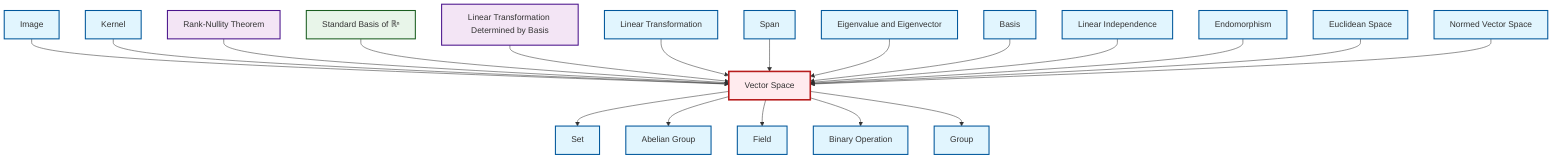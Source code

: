 graph TD
    classDef definition fill:#e1f5fe,stroke:#01579b,stroke-width:2px
    classDef theorem fill:#f3e5f5,stroke:#4a148c,stroke-width:2px
    classDef axiom fill:#fff3e0,stroke:#e65100,stroke-width:2px
    classDef example fill:#e8f5e9,stroke:#1b5e20,stroke-width:2px
    classDef current fill:#ffebee,stroke:#b71c1c,stroke-width:3px
    def-span["Span"]:::definition
    def-eigenvalue-eigenvector["Eigenvalue and Eigenvector"]:::definition
    def-endomorphism["Endomorphism"]:::definition
    def-group["Group"]:::definition
    ex-standard-basis-rn["Standard Basis of ℝⁿ"]:::example
    def-euclidean-space["Euclidean Space"]:::definition
    def-field["Field"]:::definition
    thm-rank-nullity["Rank-Nullity Theorem"]:::theorem
    def-kernel["Kernel"]:::definition
    def-basis["Basis"]:::definition
    def-linear-independence["Linear Independence"]:::definition
    def-normed-vector-space["Normed Vector Space"]:::definition
    def-abelian-group["Abelian Group"]:::definition
    def-vector-space["Vector Space"]:::definition
    def-image["Image"]:::definition
    thm-linear-transformation-basis["Linear Transformation Determined by Basis"]:::theorem
    def-linear-transformation["Linear Transformation"]:::definition
    def-set["Set"]:::definition
    def-binary-operation["Binary Operation"]:::definition
    def-image --> def-vector-space
    def-kernel --> def-vector-space
    def-vector-space --> def-set
    def-vector-space --> def-abelian-group
    thm-rank-nullity --> def-vector-space
    ex-standard-basis-rn --> def-vector-space
    thm-linear-transformation-basis --> def-vector-space
    def-vector-space --> def-field
    def-linear-transformation --> def-vector-space
    def-span --> def-vector-space
    def-eigenvalue-eigenvector --> def-vector-space
    def-basis --> def-vector-space
    def-linear-independence --> def-vector-space
    def-endomorphism --> def-vector-space
    def-euclidean-space --> def-vector-space
    def-normed-vector-space --> def-vector-space
    def-vector-space --> def-binary-operation
    def-vector-space --> def-group
    class def-vector-space current